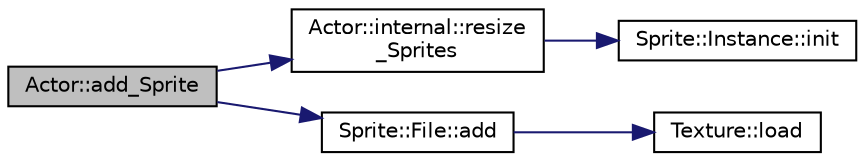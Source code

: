 digraph "Actor::add_Sprite"
{
  edge [fontname="Helvetica",fontsize="10",labelfontname="Helvetica",labelfontsize="10"];
  node [fontname="Helvetica",fontsize="10",shape=record];
  rankdir="LR";
  Node4 [label="Actor::add_Sprite",height=0.2,width=0.4,color="black", fillcolor="grey75", style="filled", fontcolor="black"];
  Node4 -> Node5 [color="midnightblue",fontsize="10",style="solid",fontname="Helvetica"];
  Node5 [label="Actor::internal::resize\l_Sprites",height=0.2,width=0.4,color="black", fillcolor="white", style="filled",URL="$namespace_actor_1_1internal.html#a5bc313afefe286a814f4e14b0898c84e"];
  Node5 -> Node6 [color="midnightblue",fontsize="10",style="solid",fontname="Helvetica"];
  Node6 [label="Sprite::Instance::init",height=0.2,width=0.4,color="black", fillcolor="white", style="filled",URL="$namespace_sprite_1_1_instance.html#a866f75508ce3d8410854e7e12d16a270"];
  Node4 -> Node7 [color="midnightblue",fontsize="10",style="solid",fontname="Helvetica"];
  Node7 [label="Sprite::File::add",height=0.2,width=0.4,color="black", fillcolor="white", style="filled",URL="$namespace_sprite_1_1_file.html#add8c2b02fa452a48f9a19dd9270c0316"];
  Node7 -> Node8 [color="midnightblue",fontsize="10",style="solid",fontname="Helvetica"];
  Node8 [label="Texture::load",height=0.2,width=0.4,color="black", fillcolor="white", style="filled",URL="$namespace_texture.html#a10ebaa6812403924382db04511028781"];
}
